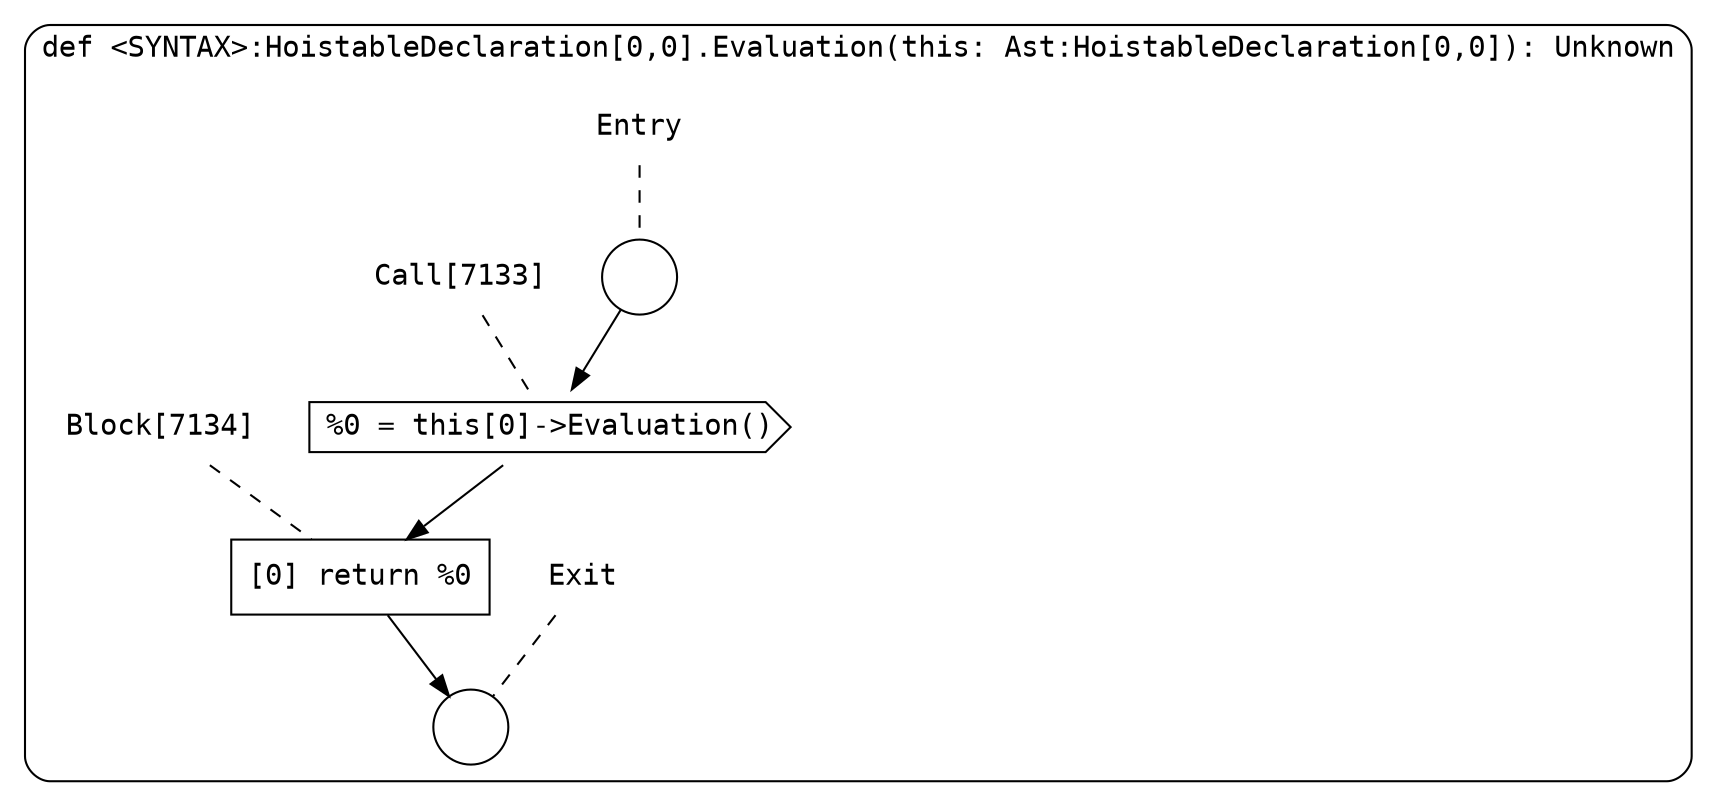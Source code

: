 digraph {
  graph [fontname = "Consolas"]
  node [fontname = "Consolas"]
  edge [fontname = "Consolas"]
  subgraph cluster1379 {
    label = "def <SYNTAX>:HoistableDeclaration[0,0].Evaluation(this: Ast:HoistableDeclaration[0,0]): Unknown"
    style = rounded
    cluster1379_entry_name [shape=none, label=<<font color="black">Entry</font>>]
    cluster1379_entry_name -> cluster1379_entry [arrowhead=none, color="black", style=dashed]
    cluster1379_entry [shape=circle label=" " color="black" fillcolor="white" style=filled]
    cluster1379_entry -> node7133 [color="black"]
    cluster1379_exit_name [shape=none, label=<<font color="black">Exit</font>>]
    cluster1379_exit_name -> cluster1379_exit [arrowhead=none, color="black", style=dashed]
    cluster1379_exit [shape=circle label=" " color="black" fillcolor="white" style=filled]
    node7133_name [shape=none, label=<<font color="black">Call[7133]</font>>]
    node7133_name -> node7133 [arrowhead=none, color="black", style=dashed]
    node7133 [shape=cds, label=<<font color="black">%0 = this[0]-&gt;Evaluation()</font>> color="black" fillcolor="white", style=filled]
    node7133 -> node7134 [color="black"]
    node7134_name [shape=none, label=<<font color="black">Block[7134]</font>>]
    node7134_name -> node7134 [arrowhead=none, color="black", style=dashed]
    node7134 [shape=box, label=<<font color="black">[0] return %0<BR ALIGN="LEFT"/></font>> color="black" fillcolor="white", style=filled]
    node7134 -> cluster1379_exit [color="black"]
  }
}